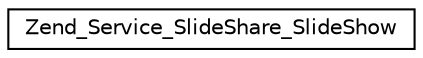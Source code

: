 digraph G
{
  edge [fontname="Helvetica",fontsize="10",labelfontname="Helvetica",labelfontsize="10"];
  node [fontname="Helvetica",fontsize="10",shape=record];
  rankdir="LR";
  Node1 [label="Zend_Service_SlideShare_SlideShow",height=0.2,width=0.4,color="black", fillcolor="white", style="filled",URL="$class_zend___service___slide_share___slide_show.html"];
}
